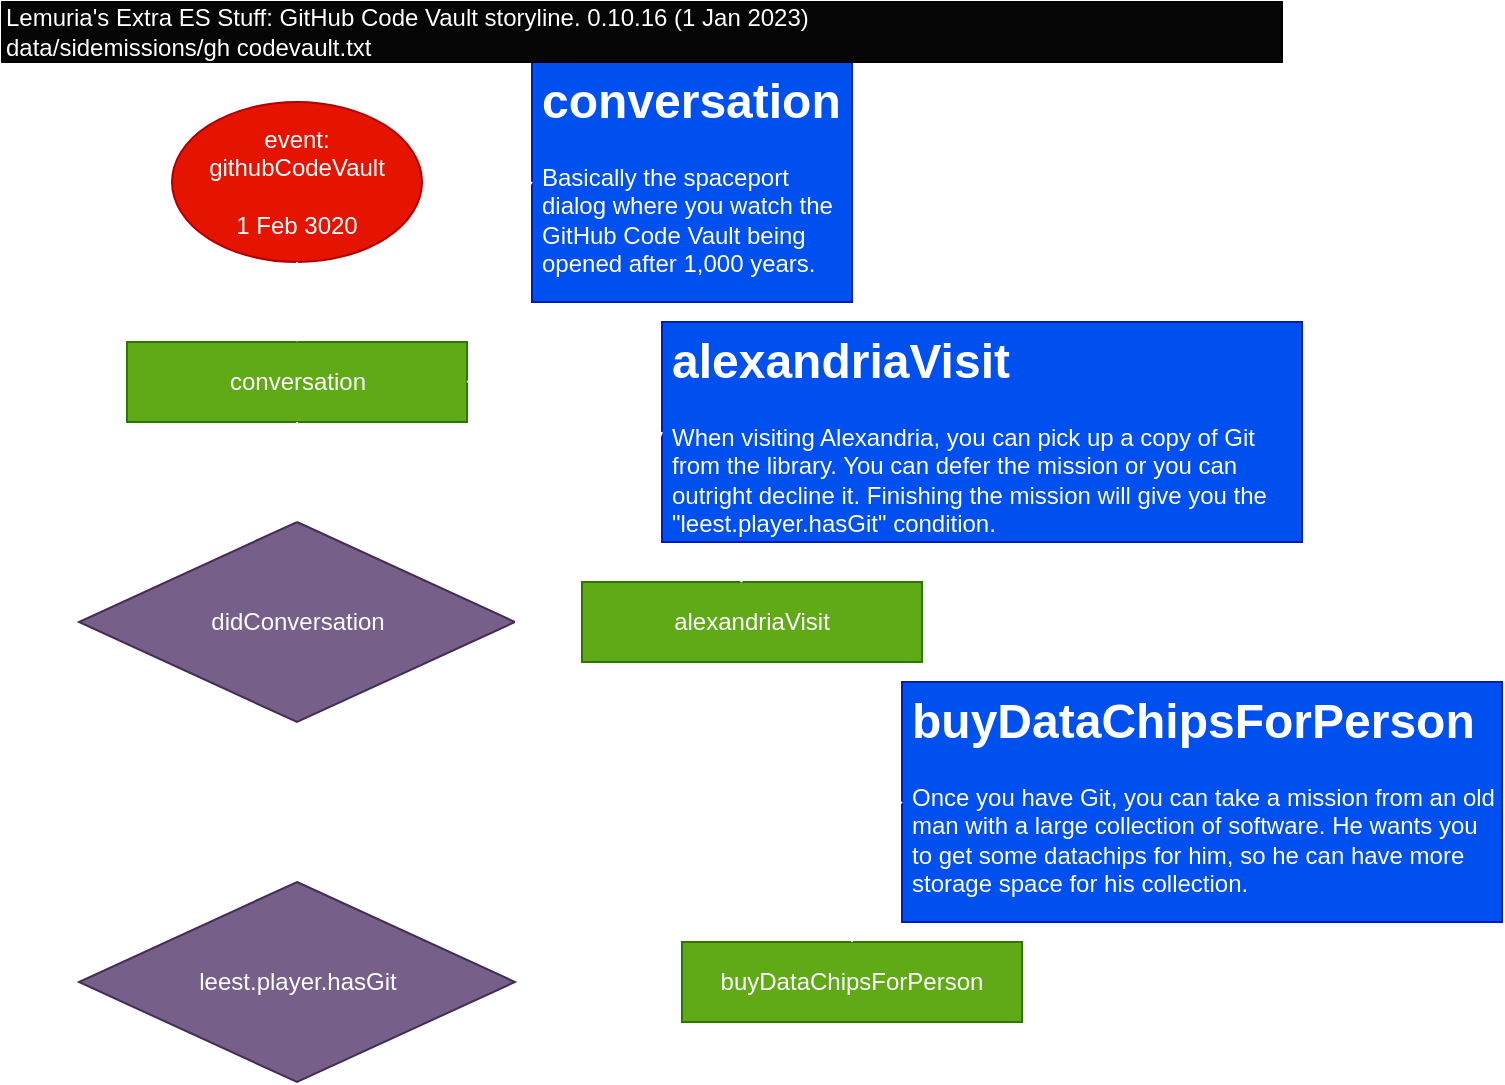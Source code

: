 <mxfile>
    <diagram id="rck2uAXU8wZx-IurnwMN" name="Page-1">
        <mxGraphModel dx="285" dy="815" grid="1" gridSize="10" guides="1" tooltips="1" connect="1" arrows="1" fold="1" page="0" pageScale="1" pageWidth="850" pageHeight="1100" math="0" shadow="0">
            <root>
                <mxCell id="0"/>
                <mxCell id="1" parent="0"/>
                <mxCell id="odt7tYLPVK0pIeZ3tvVB-2" value="conversation" style="rounded=0;whiteSpace=wrap;html=1;fontFamily=Helvetica;fillColor=#60a917;fontColor=#ffffff;strokeColor=#2D7600;" parent="1" vertex="1">
                    <mxGeometry x="62.5" y="170" width="170" height="40" as="geometry"/>
                </mxCell>
                <mxCell id="odt7tYLPVK0pIeZ3tvVB-3" value="event:&lt;br&gt;githubCodeVault&lt;br&gt;&lt;br&gt;1 Feb 3020" style="ellipse;whiteSpace=wrap;html=1;fontFamily=Helvetica;fillColor=#e51400;fontColor=#ffffff;strokeColor=#B20000;" parent="1" vertex="1">
                    <mxGeometry x="85" y="50" width="125" height="80" as="geometry"/>
                </mxCell>
                <mxCell id="odt7tYLPVK0pIeZ3tvVB-5" value="" style="endArrow=classic;html=1;rounded=0;fontFamily=Helvetica;exitX=0.5;exitY=1;exitDx=0;exitDy=0;entryX=0.5;entryY=0;entryDx=0;entryDy=0;strokeColor=#FFFFFF;" parent="1" source="odt7tYLPVK0pIeZ3tvVB-3" target="odt7tYLPVK0pIeZ3tvVB-2" edge="1">
                    <mxGeometry width="50" height="50" relative="1" as="geometry">
                        <mxPoint x="295" y="190" as="sourcePoint"/>
                        <mxPoint x="345" y="140" as="targetPoint"/>
                    </mxGeometry>
                </mxCell>
                <mxCell id="odt7tYLPVK0pIeZ3tvVB-6" value="didConversation" style="rhombus;whiteSpace=wrap;html=1;fontFamily=Helvetica;fillColor=#76608a;fontColor=#ffffff;strokeColor=#432D57;" parent="1" vertex="1">
                    <mxGeometry x="38.5" y="260" width="218" height="100" as="geometry"/>
                </mxCell>
                <mxCell id="odt7tYLPVK0pIeZ3tvVB-7" value="" style="endArrow=classic;html=1;rounded=0;fontFamily=Helvetica;exitX=0.5;exitY=1;exitDx=0;exitDy=0;entryX=0.5;entryY=0;entryDx=0;entryDy=0;strokeColor=#FFFFFF;" parent="1" source="odt7tYLPVK0pIeZ3tvVB-2" target="odt7tYLPVK0pIeZ3tvVB-6" edge="1">
                    <mxGeometry width="50" height="50" relative="1" as="geometry">
                        <mxPoint x="160" y="260" as="sourcePoint"/>
                        <mxPoint x="210" y="210" as="targetPoint"/>
                    </mxGeometry>
                </mxCell>
                <mxCell id="odt7tYLPVK0pIeZ3tvVB-8" value="" style="endArrow=classic;html=1;rounded=0;fontFamily=Helvetica;exitX=1;exitY=0.5;exitDx=0;exitDy=0;strokeColor=#FFFFFF;" parent="1" source="odt7tYLPVK0pIeZ3tvVB-6" edge="1">
                    <mxGeometry width="50" height="50" relative="1" as="geometry">
                        <mxPoint x="260" y="410" as="sourcePoint"/>
                        <mxPoint x="340" y="310" as="targetPoint"/>
                    </mxGeometry>
                </mxCell>
                <mxCell id="odt7tYLPVK0pIeZ3tvVB-13" style="edgeStyle=orthogonalEdgeStyle;rounded=0;orthogonalLoop=1;jettySize=auto;html=1;exitX=0.5;exitY=1;exitDx=0;exitDy=0;entryX=0.5;entryY=0;entryDx=0;entryDy=0;fontFamily=Helvetica;strokeColor=#FFFFFF;" parent="1" source="odt7tYLPVK0pIeZ3tvVB-9" target="odt7tYLPVK0pIeZ3tvVB-12" edge="1">
                    <mxGeometry relative="1" as="geometry"/>
                </mxCell>
                <mxCell id="odt7tYLPVK0pIeZ3tvVB-9" value="alexandriaVisit" style="rounded=0;whiteSpace=wrap;html=1;fontFamily=Helvetica;fillColor=#60a917;fontColor=#ffffff;strokeColor=#2D7600;" parent="1" vertex="1">
                    <mxGeometry x="290" y="290" width="170" height="40" as="geometry"/>
                </mxCell>
                <mxCell id="odt7tYLPVK0pIeZ3tvVB-10" value="&lt;h1&gt;conversation&lt;/h1&gt;&lt;p&gt;Basically the spaceport dialog where you watch the GitHub Code Vault being opened after 1,000 years.&lt;/p&gt;" style="text;html=1;spacing=5;spacingTop=-20;whiteSpace=wrap;overflow=hidden;rounded=0;fontFamily=Helvetica;fillColor=#0050ef;fontColor=#ffffff;strokeColor=#001DBC;" parent="1" vertex="1">
                    <mxGeometry x="265" y="30" width="160" height="120" as="geometry"/>
                </mxCell>
                <mxCell id="odt7tYLPVK0pIeZ3tvVB-11" value="" style="endArrow=none;html=1;rounded=0;fontFamily=Helvetica;exitX=1;exitY=0.5;exitDx=0;exitDy=0;entryX=0;entryY=0.5;entryDx=0;entryDy=0;fillColor=#60a917;strokeColor=#FFFFFF;" parent="1" source="odt7tYLPVK0pIeZ3tvVB-2" target="odt7tYLPVK0pIeZ3tvVB-10" edge="1">
                    <mxGeometry width="50" height="50" relative="1" as="geometry">
                        <mxPoint x="220" y="300" as="sourcePoint"/>
                        <mxPoint x="270" y="250" as="targetPoint"/>
                        <Array as="points">
                            <mxPoint x="250" y="180"/>
                            <mxPoint x="250" y="110"/>
                        </Array>
                    </mxGeometry>
                </mxCell>
                <mxCell id="odt7tYLPVK0pIeZ3tvVB-18" style="edgeStyle=orthogonalEdgeStyle;rounded=0;orthogonalLoop=1;jettySize=auto;html=1;exitX=1;exitY=0.5;exitDx=0;exitDy=0;entryX=0;entryY=0.5;entryDx=0;entryDy=0;fontFamily=Helvetica;strokeColor=#FFFFFF;" parent="1" source="odt7tYLPVK0pIeZ3tvVB-12" target="odt7tYLPVK0pIeZ3tvVB-17" edge="1">
                    <mxGeometry relative="1" as="geometry"/>
                </mxCell>
                <mxCell id="odt7tYLPVK0pIeZ3tvVB-12" value="leest.player.hasGit" style="rhombus;whiteSpace=wrap;html=1;fontFamily=Helvetica;fillColor=#76608a;fontColor=#ffffff;strokeColor=#432D57;" parent="1" vertex="1">
                    <mxGeometry x="38.5" y="440" width="218" height="100" as="geometry"/>
                </mxCell>
                <mxCell id="odt7tYLPVK0pIeZ3tvVB-14" value="&lt;h1&gt;alexandriaVisit&lt;/h1&gt;&lt;div&gt;When visiting Alexandria, you can pick up a copy of Git from the library. You can defer the mission or you can outright decline it. Finishing the mission will give you the &quot;leest.player.hasGit&quot; condition.&lt;/div&gt;" style="text;html=1;spacing=5;spacingTop=-20;whiteSpace=wrap;overflow=hidden;rounded=0;fontFamily=Helvetica;fillColor=#0050ef;fontColor=#ffffff;strokeColor=#001DBC;" parent="1" vertex="1">
                    <mxGeometry x="330" y="160" width="320" height="110" as="geometry"/>
                </mxCell>
                <mxCell id="odt7tYLPVK0pIeZ3tvVB-16" value="" style="endArrow=none;html=1;rounded=0;fontFamily=Helvetica;entryX=0;entryY=0.5;entryDx=0;entryDy=0;exitX=0.471;exitY=0;exitDx=0;exitDy=0;exitPerimeter=0;strokeColor=#FFFFFF;" parent="1" source="odt7tYLPVK0pIeZ3tvVB-9" target="odt7tYLPVK0pIeZ3tvVB-14" edge="1">
                    <mxGeometry width="50" height="50" relative="1" as="geometry">
                        <mxPoint x="450" y="290" as="sourcePoint"/>
                        <mxPoint x="500" y="240" as="targetPoint"/>
                        <Array as="points">
                            <mxPoint x="360" y="280"/>
                            <mxPoint x="320" y="280"/>
                            <mxPoint x="320" y="240"/>
                        </Array>
                    </mxGeometry>
                </mxCell>
                <mxCell id="odt7tYLPVK0pIeZ3tvVB-17" value="buyDataChipsForPerson" style="rounded=0;whiteSpace=wrap;html=1;fontFamily=Helvetica;fillColor=#60a917;fontColor=#ffffff;strokeColor=#2D7600;" parent="1" vertex="1">
                    <mxGeometry x="340" y="470" width="170" height="40" as="geometry"/>
                </mxCell>
                <mxCell id="odt7tYLPVK0pIeZ3tvVB-19" value="Lemuria's Extra ES Stuff: GitHub Code Vault storyline. 0.10.16 (1 Jan 2023)&lt;br&gt;data/sidemissions/gh codevault.txt" style="text;html=1;strokeColor=default;fillColor=#050505;align=left;verticalAlign=middle;whiteSpace=wrap;rounded=0;fontFamily=Helvetica;fontColor=#ffffff;" parent="1" vertex="1">
                    <mxGeometry width="640" height="30" as="geometry"/>
                </mxCell>
                <mxCell id="odt7tYLPVK0pIeZ3tvVB-20" value="&lt;h1&gt;buyDataChipsForPerson&lt;/h1&gt;&lt;div&gt;Once you have Git, you can take a mission from an old man with a large collection of software. He wants you to get some datachips for him, so he can have more storage space for his collection.&lt;/div&gt;" style="text;html=1;spacing=5;spacingTop=-20;whiteSpace=wrap;overflow=hidden;rounded=0;fontFamily=Helvetica;fillColor=#0050ef;fontColor=#ffffff;strokeColor=#001DBC;" parent="1" vertex="1">
                    <mxGeometry x="450" y="340" width="300" height="120" as="geometry"/>
                </mxCell>
                <mxCell id="odt7tYLPVK0pIeZ3tvVB-21" value="" style="endArrow=none;html=1;rounded=0;fontFamily=Helvetica;exitX=0.5;exitY=0;exitDx=0;exitDy=0;entryX=0;entryY=0.5;entryDx=0;entryDy=0;strokeColor=#FFFFFF;" parent="1" source="odt7tYLPVK0pIeZ3tvVB-17" target="odt7tYLPVK0pIeZ3tvVB-20" edge="1">
                    <mxGeometry width="50" height="50" relative="1" as="geometry">
                        <mxPoint x="460" y="460" as="sourcePoint"/>
                        <mxPoint x="510" y="410" as="targetPoint"/>
                        <Array as="points">
                            <mxPoint x="425" y="420"/>
                        </Array>
                    </mxGeometry>
                </mxCell>
            </root>
        </mxGraphModel>
    </diagram>
</mxfile>
